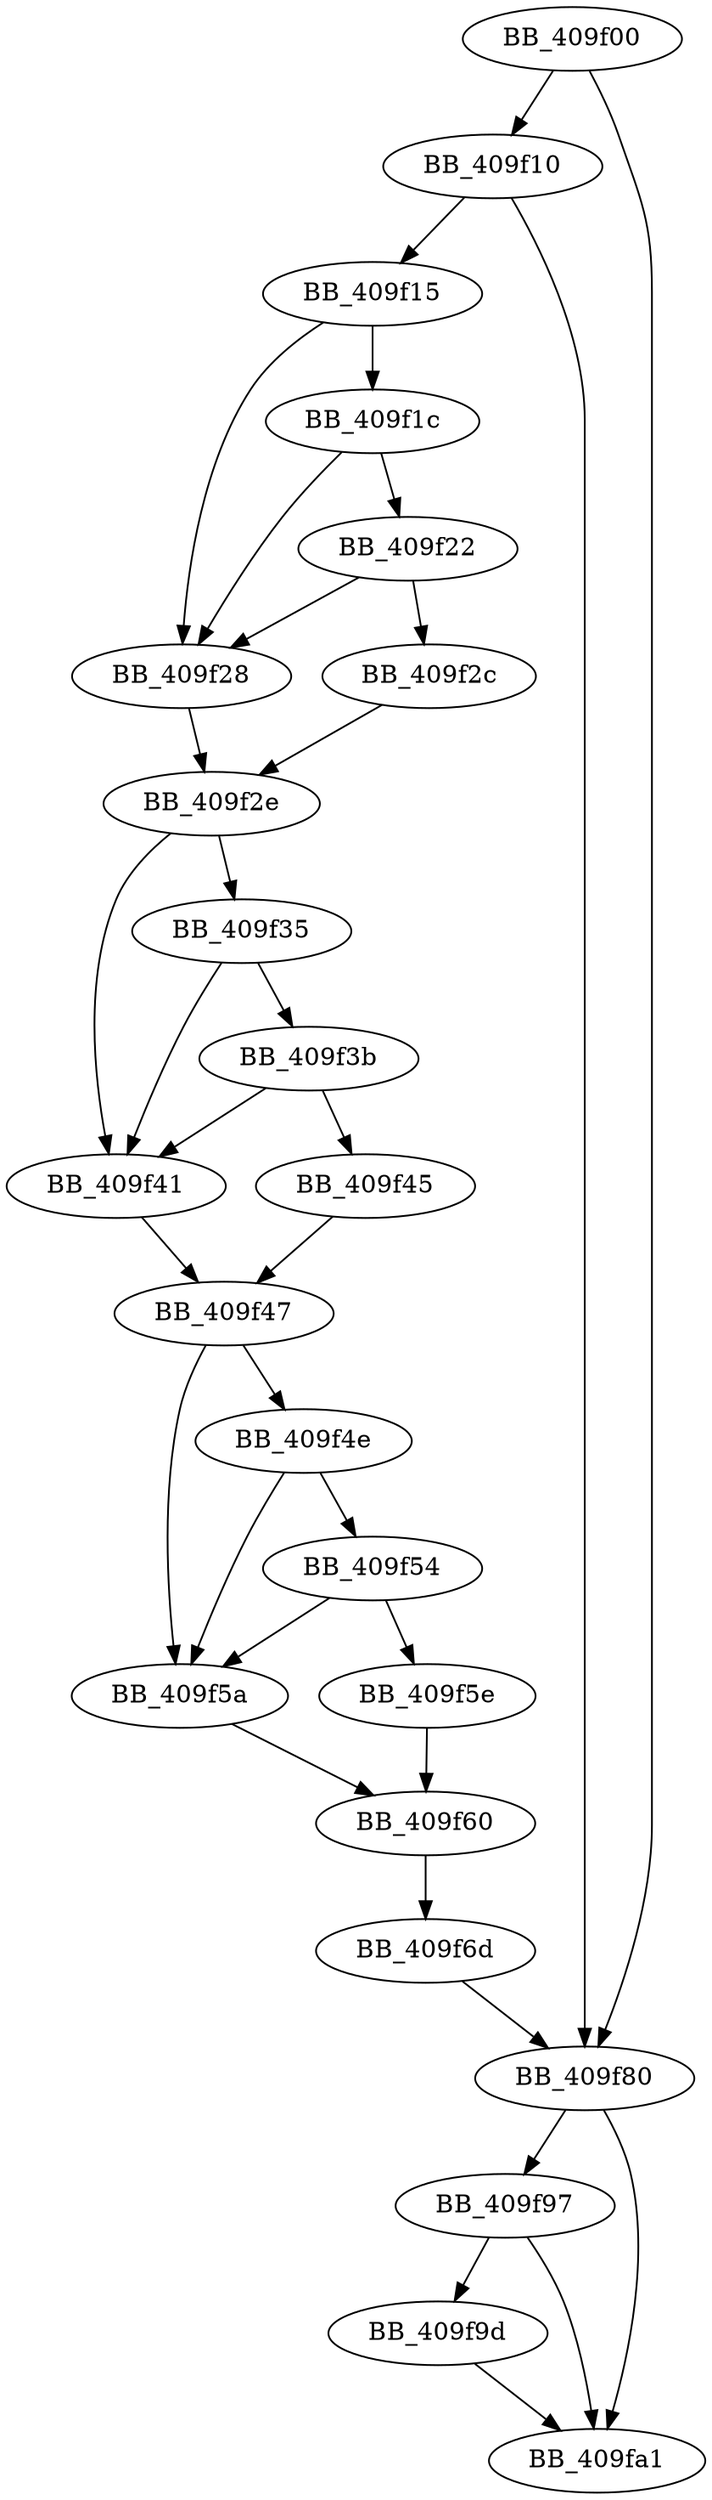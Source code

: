 DiGraph sub_409F00{
BB_409f00->BB_409f10
BB_409f00->BB_409f80
BB_409f10->BB_409f15
BB_409f10->BB_409f80
BB_409f15->BB_409f1c
BB_409f15->BB_409f28
BB_409f1c->BB_409f22
BB_409f1c->BB_409f28
BB_409f22->BB_409f28
BB_409f22->BB_409f2c
BB_409f28->BB_409f2e
BB_409f2c->BB_409f2e
BB_409f2e->BB_409f35
BB_409f2e->BB_409f41
BB_409f35->BB_409f3b
BB_409f35->BB_409f41
BB_409f3b->BB_409f41
BB_409f3b->BB_409f45
BB_409f41->BB_409f47
BB_409f45->BB_409f47
BB_409f47->BB_409f4e
BB_409f47->BB_409f5a
BB_409f4e->BB_409f54
BB_409f4e->BB_409f5a
BB_409f54->BB_409f5a
BB_409f54->BB_409f5e
BB_409f5a->BB_409f60
BB_409f5e->BB_409f60
BB_409f60->BB_409f6d
BB_409f6d->BB_409f80
BB_409f80->BB_409f97
BB_409f80->BB_409fa1
BB_409f97->BB_409f9d
BB_409f97->BB_409fa1
BB_409f9d->BB_409fa1
}
